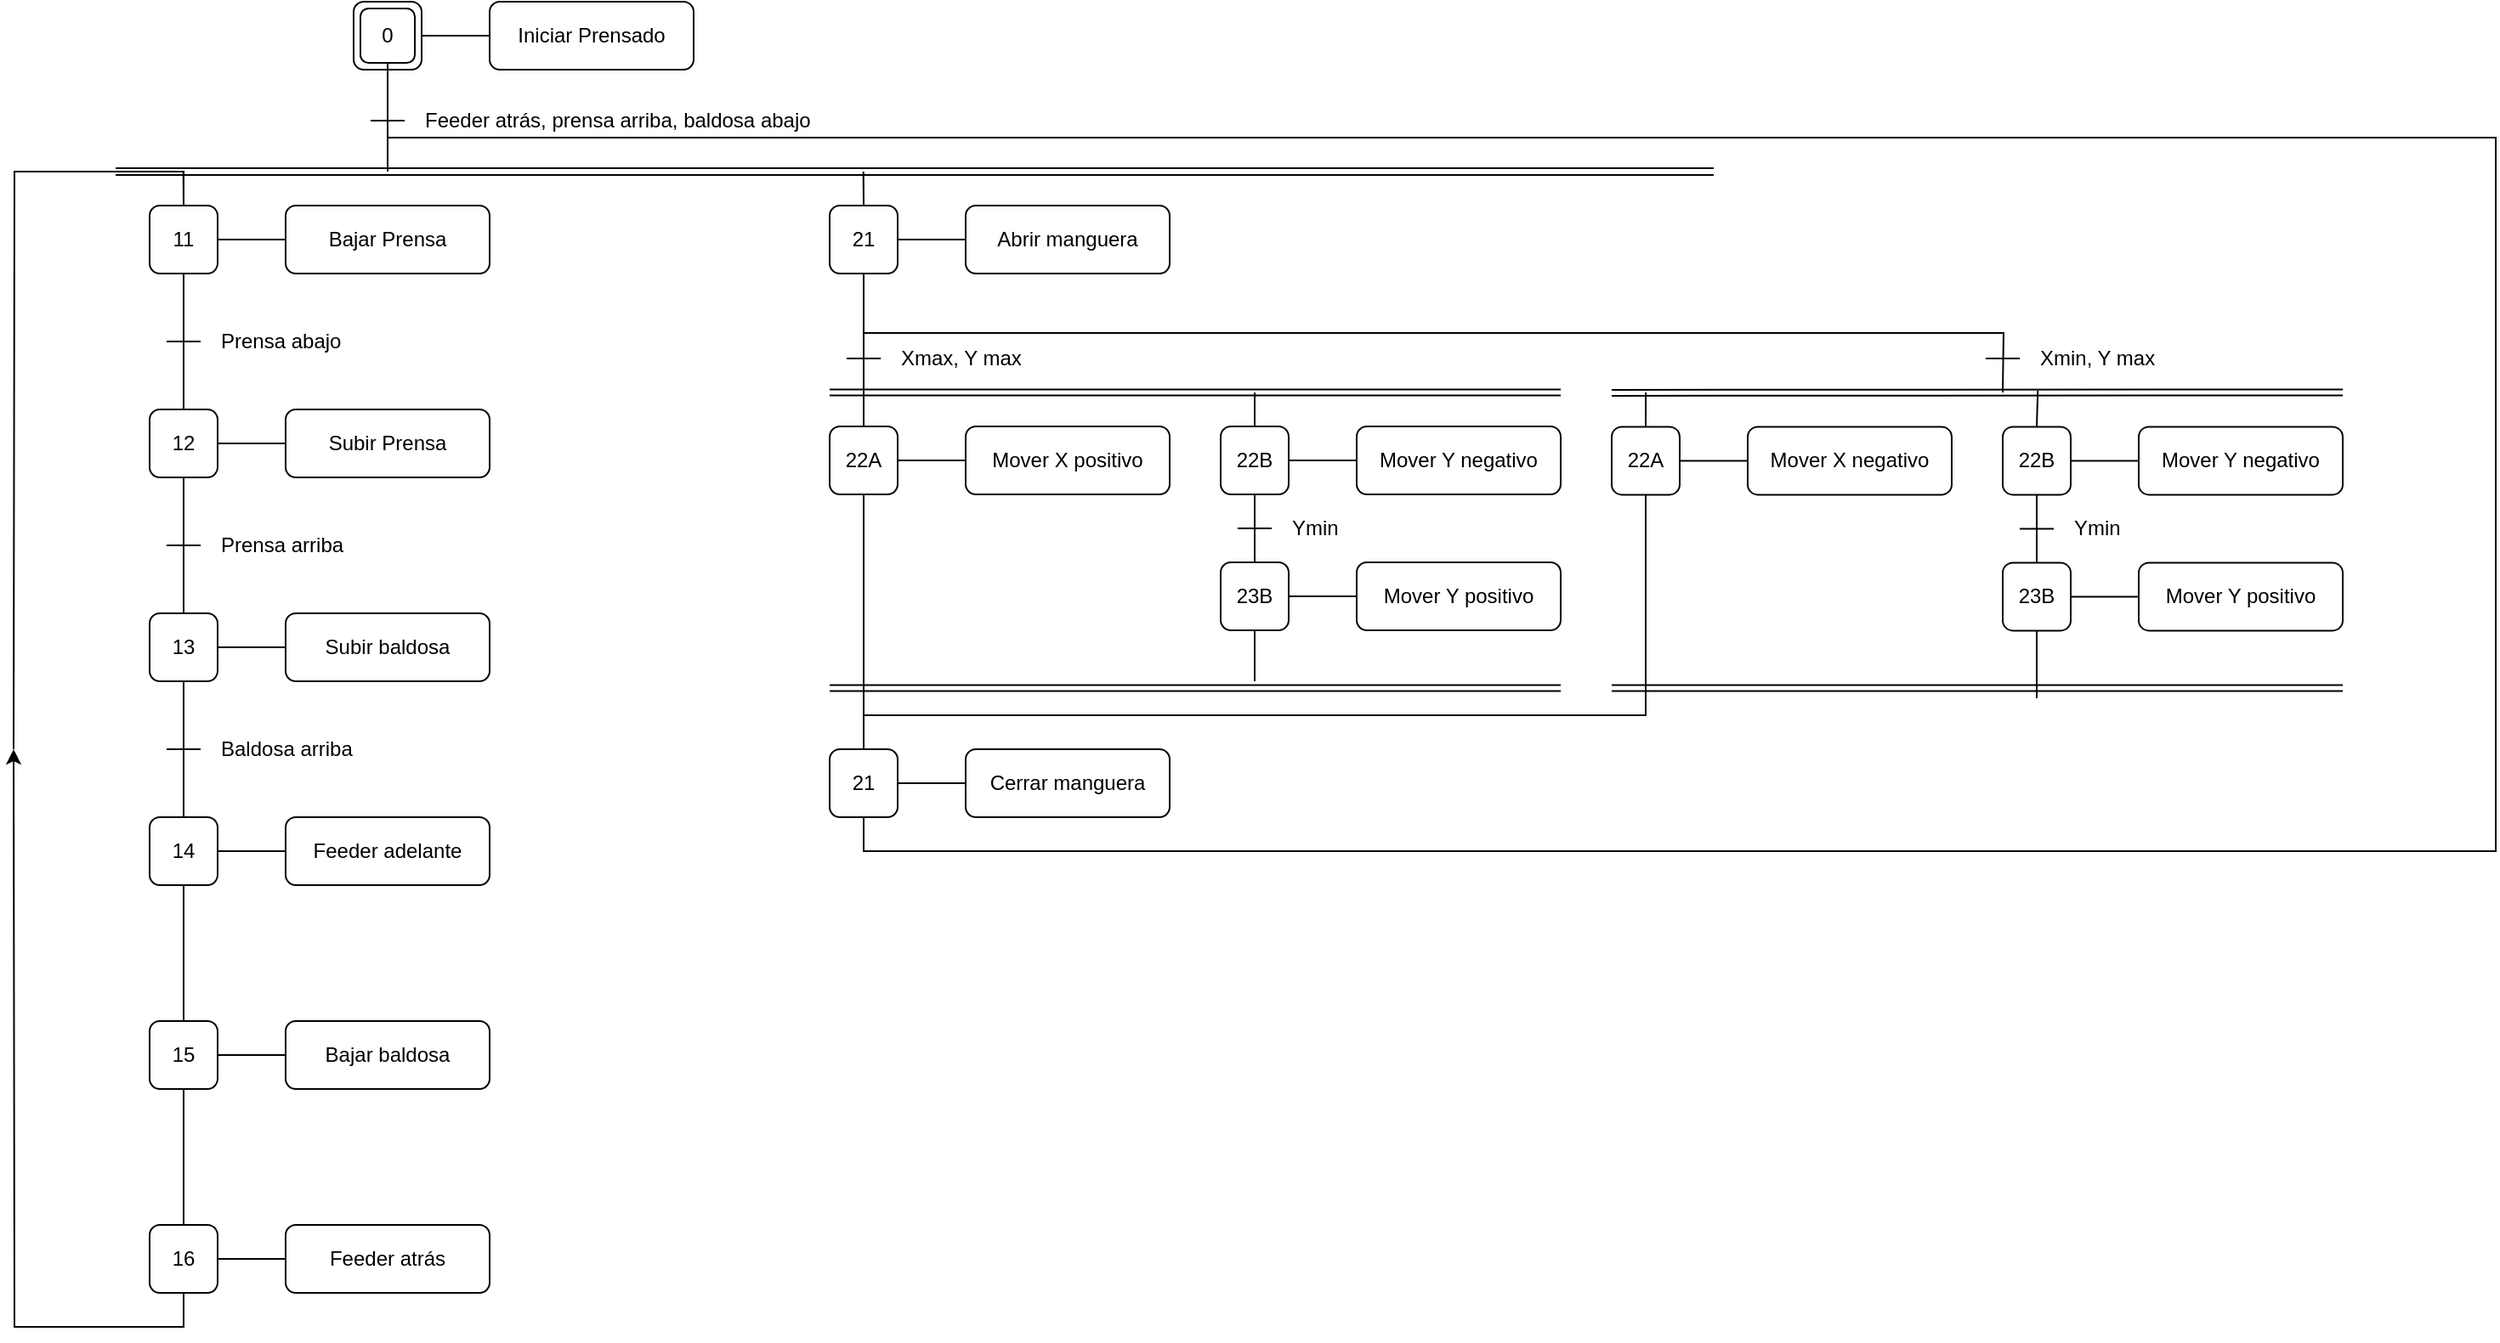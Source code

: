 <mxfile version="24.3.1" type="github">
  <diagram name="Page-1" id="2ZAIfkSiM7R4ecjNsEXI">
    <mxGraphModel dx="2049" dy="1077" grid="1" gridSize="10" guides="1" tooltips="1" connect="1" arrows="1" fold="1" page="1" pageScale="1" pageWidth="1169" pageHeight="827" math="0" shadow="0">
      <root>
        <mxCell id="0" />
        <mxCell id="1" parent="0" />
        <mxCell id="VKcyOnA0jJRQVlt-MGAV-18" value="" style="group" vertex="1" connectable="0" parent="1">
          <mxGeometry x="260" y="10" width="200" height="40" as="geometry" />
        </mxCell>
        <mxCell id="VKcyOnA0jJRQVlt-MGAV-12" value="Iniciar Prensado" style="rounded=1;whiteSpace=wrap;html=1;" vertex="1" parent="VKcyOnA0jJRQVlt-MGAV-18">
          <mxGeometry x="80" width="120" height="40" as="geometry" />
        </mxCell>
        <mxCell id="VKcyOnA0jJRQVlt-MGAV-19" value="" style="group" vertex="1" connectable="0" parent="1">
          <mxGeometry x="140" y="130" width="200" height="40" as="geometry" />
        </mxCell>
        <mxCell id="VKcyOnA0jJRQVlt-MGAV-34" style="edgeStyle=orthogonalEdgeStyle;rounded=0;orthogonalLoop=1;jettySize=auto;html=1;exitX=0.5;exitY=0;exitDx=0;exitDy=0;endArrow=none;endFill=0;" edge="1" parent="VKcyOnA0jJRQVlt-MGAV-19" source="VKcyOnA0jJRQVlt-MGAV-20">
          <mxGeometry relative="1" as="geometry">
            <mxPoint x="19.857" y="-20" as="targetPoint" />
          </mxGeometry>
        </mxCell>
        <mxCell id="VKcyOnA0jJRQVlt-MGAV-77" style="edgeStyle=orthogonalEdgeStyle;rounded=0;orthogonalLoop=1;jettySize=auto;html=1;exitX=0.5;exitY=0;exitDx=0;exitDy=0;strokeColor=default;align=center;verticalAlign=middle;fontFamily=Helvetica;fontSize=11;fontColor=default;labelBackgroundColor=default;endArrow=none;endFill=0;" edge="1" parent="VKcyOnA0jJRQVlt-MGAV-19" source="VKcyOnA0jJRQVlt-MGAV-20">
          <mxGeometry relative="1" as="geometry">
            <mxPoint x="-80" y="320" as="targetPoint" />
          </mxGeometry>
        </mxCell>
        <mxCell id="VKcyOnA0jJRQVlt-MGAV-20" value="11" style="rounded=1;whiteSpace=wrap;html=1;" vertex="1" parent="VKcyOnA0jJRQVlt-MGAV-19">
          <mxGeometry width="40" height="40" as="geometry" />
        </mxCell>
        <mxCell id="VKcyOnA0jJRQVlt-MGAV-21" style="edgeStyle=orthogonalEdgeStyle;rounded=0;orthogonalLoop=1;jettySize=auto;html=1;exitX=0;exitY=0.5;exitDx=0;exitDy=0;entryX=1;entryY=0.5;entryDx=0;entryDy=0;endArrow=none;endFill=0;" edge="1" parent="VKcyOnA0jJRQVlt-MGAV-19" source="VKcyOnA0jJRQVlt-MGAV-22" target="VKcyOnA0jJRQVlt-MGAV-20">
          <mxGeometry relative="1" as="geometry" />
        </mxCell>
        <mxCell id="VKcyOnA0jJRQVlt-MGAV-22" value="Bajar Prensa" style="rounded=1;whiteSpace=wrap;html=1;" vertex="1" parent="VKcyOnA0jJRQVlt-MGAV-19">
          <mxGeometry x="80" width="120" height="40" as="geometry" />
        </mxCell>
        <mxCell id="VKcyOnA0jJRQVlt-MGAV-23" value="" style="group" vertex="1" connectable="0" parent="1">
          <mxGeometry x="540" y="260" width="200" height="40" as="geometry" />
        </mxCell>
        <mxCell id="VKcyOnA0jJRQVlt-MGAV-153" style="edgeStyle=orthogonalEdgeStyle;rounded=0;orthogonalLoop=1;jettySize=auto;html=1;exitX=0.5;exitY=1;exitDx=0;exitDy=0;strokeColor=default;align=center;verticalAlign=middle;fontFamily=Helvetica;fontSize=11;fontColor=default;labelBackgroundColor=default;endArrow=none;endFill=0;" edge="1" parent="VKcyOnA0jJRQVlt-MGAV-23" source="VKcyOnA0jJRQVlt-MGAV-24">
          <mxGeometry relative="1" as="geometry">
            <mxPoint x="20" y="160" as="targetPoint" />
          </mxGeometry>
        </mxCell>
        <mxCell id="VKcyOnA0jJRQVlt-MGAV-24" value="22A" style="rounded=1;whiteSpace=wrap;html=1;" vertex="1" parent="VKcyOnA0jJRQVlt-MGAV-23">
          <mxGeometry width="40" height="40" as="geometry" />
        </mxCell>
        <mxCell id="VKcyOnA0jJRQVlt-MGAV-25" style="edgeStyle=orthogonalEdgeStyle;rounded=0;orthogonalLoop=1;jettySize=auto;html=1;exitX=0;exitY=0.5;exitDx=0;exitDy=0;entryX=1;entryY=0.5;entryDx=0;entryDy=0;endArrow=none;endFill=0;" edge="1" parent="VKcyOnA0jJRQVlt-MGAV-23" source="VKcyOnA0jJRQVlt-MGAV-26" target="VKcyOnA0jJRQVlt-MGAV-24">
          <mxGeometry relative="1" as="geometry" />
        </mxCell>
        <mxCell id="VKcyOnA0jJRQVlt-MGAV-26" value="Mover X positivo" style="rounded=1;whiteSpace=wrap;html=1;" vertex="1" parent="VKcyOnA0jJRQVlt-MGAV-23">
          <mxGeometry x="80" width="120" height="40" as="geometry" />
        </mxCell>
        <mxCell id="VKcyOnA0jJRQVlt-MGAV-30" value="" style="group;rounded=1;" vertex="1" connectable="0" parent="1">
          <mxGeometry x="260" y="10" width="40" height="40" as="geometry" />
        </mxCell>
        <mxCell id="VKcyOnA0jJRQVlt-MGAV-28" value="" style="rounded=1;whiteSpace=wrap;html=1;fillColor=none;" vertex="1" parent="VKcyOnA0jJRQVlt-MGAV-30">
          <mxGeometry width="40" height="40" as="geometry" />
        </mxCell>
        <mxCell id="VKcyOnA0jJRQVlt-MGAV-32" style="edgeStyle=orthogonalEdgeStyle;rounded=0;orthogonalLoop=1;jettySize=auto;html=1;endArrow=none;endFill=0;" edge="1" parent="VKcyOnA0jJRQVlt-MGAV-30" source="VKcyOnA0jJRQVlt-MGAV-29">
          <mxGeometry relative="1" as="geometry">
            <mxPoint x="20" y="100" as="targetPoint" />
          </mxGeometry>
        </mxCell>
        <mxCell id="VKcyOnA0jJRQVlt-MGAV-29" value="0" style="rounded=1;whiteSpace=wrap;html=1;fillColor=none;" vertex="1" parent="VKcyOnA0jJRQVlt-MGAV-30">
          <mxGeometry x="4" y="4" width="32" height="32" as="geometry" />
        </mxCell>
        <mxCell id="VKcyOnA0jJRQVlt-MGAV-17" style="edgeStyle=orthogonalEdgeStyle;rounded=0;orthogonalLoop=1;jettySize=auto;html=1;exitX=0;exitY=0.5;exitDx=0;exitDy=0;entryX=1;entryY=0.5;entryDx=0;entryDy=0;endArrow=none;endFill=0;" edge="1" parent="1" source="VKcyOnA0jJRQVlt-MGAV-12" target="VKcyOnA0jJRQVlt-MGAV-28">
          <mxGeometry relative="1" as="geometry">
            <mxPoint x="300" y="30" as="targetPoint" />
          </mxGeometry>
        </mxCell>
        <mxCell id="VKcyOnA0jJRQVlt-MGAV-33" value="" style="endArrow=none;html=1;rounded=0;shape=link;edgeStyle=elbowEdgeStyle;elbow=vertical;" edge="1" parent="1">
          <mxGeometry width="50" height="50" relative="1" as="geometry">
            <mxPoint x="120" y="110" as="sourcePoint" />
            <mxPoint x="1060" y="110" as="targetPoint" />
          </mxGeometry>
        </mxCell>
        <mxCell id="VKcyOnA0jJRQVlt-MGAV-36" value="" style="group" vertex="1" connectable="0" parent="1">
          <mxGeometry x="140" y="250" width="200" height="40" as="geometry" />
        </mxCell>
        <mxCell id="VKcyOnA0jJRQVlt-MGAV-38" value="12" style="rounded=1;whiteSpace=wrap;html=1;" vertex="1" parent="VKcyOnA0jJRQVlt-MGAV-36">
          <mxGeometry width="40" height="40" as="geometry" />
        </mxCell>
        <mxCell id="VKcyOnA0jJRQVlt-MGAV-39" style="edgeStyle=orthogonalEdgeStyle;rounded=0;orthogonalLoop=1;jettySize=auto;html=1;exitX=0;exitY=0.5;exitDx=0;exitDy=0;entryX=1;entryY=0.5;entryDx=0;entryDy=0;endArrow=none;endFill=0;" edge="1" parent="VKcyOnA0jJRQVlt-MGAV-36" source="VKcyOnA0jJRQVlt-MGAV-40" target="VKcyOnA0jJRQVlt-MGAV-38">
          <mxGeometry relative="1" as="geometry" />
        </mxCell>
        <mxCell id="VKcyOnA0jJRQVlt-MGAV-40" value="Subir Prensa" style="rounded=1;whiteSpace=wrap;html=1;" vertex="1" parent="VKcyOnA0jJRQVlt-MGAV-36">
          <mxGeometry x="80" width="120" height="40" as="geometry" />
        </mxCell>
        <mxCell id="VKcyOnA0jJRQVlt-MGAV-41" style="edgeStyle=orthogonalEdgeStyle;rounded=0;orthogonalLoop=1;jettySize=auto;html=1;exitX=0.5;exitY=1;exitDx=0;exitDy=0;entryX=0.5;entryY=0;entryDx=0;entryDy=0;endArrow=none;endFill=0;" edge="1" parent="1" source="VKcyOnA0jJRQVlt-MGAV-20" target="VKcyOnA0jJRQVlt-MGAV-38">
          <mxGeometry relative="1" as="geometry" />
        </mxCell>
        <mxCell id="VKcyOnA0jJRQVlt-MGAV-45" value="" style="group" vertex="1" connectable="0" parent="1">
          <mxGeometry x="150" y="200" width="110" height="20" as="geometry" />
        </mxCell>
        <mxCell id="VKcyOnA0jJRQVlt-MGAV-42" value="" style="endArrow=none;html=1;rounded=0;" edge="1" parent="VKcyOnA0jJRQVlt-MGAV-45">
          <mxGeometry width="50" height="50" relative="1" as="geometry">
            <mxPoint y="10" as="sourcePoint" />
            <mxPoint x="20" y="10" as="targetPoint" />
          </mxGeometry>
        </mxCell>
        <mxCell id="VKcyOnA0jJRQVlt-MGAV-44" value="Prensa abajo" style="text;html=1;align=left;verticalAlign=middle;whiteSpace=wrap;rounded=0;" vertex="1" parent="VKcyOnA0jJRQVlt-MGAV-45">
          <mxGeometry x="30" width="80" height="20" as="geometry" />
        </mxCell>
        <mxCell id="VKcyOnA0jJRQVlt-MGAV-46" value="" style="group" vertex="1" connectable="0" parent="1">
          <mxGeometry x="140" y="370" width="200" height="40" as="geometry" />
        </mxCell>
        <mxCell id="VKcyOnA0jJRQVlt-MGAV-47" value="13" style="rounded=1;whiteSpace=wrap;html=1;" vertex="1" parent="VKcyOnA0jJRQVlt-MGAV-46">
          <mxGeometry width="40" height="40" as="geometry" />
        </mxCell>
        <mxCell id="VKcyOnA0jJRQVlt-MGAV-48" style="edgeStyle=orthogonalEdgeStyle;rounded=0;orthogonalLoop=1;jettySize=auto;html=1;exitX=0;exitY=0.5;exitDx=0;exitDy=0;entryX=1;entryY=0.5;entryDx=0;entryDy=0;endArrow=none;endFill=0;" edge="1" parent="VKcyOnA0jJRQVlt-MGAV-46" source="VKcyOnA0jJRQVlt-MGAV-49" target="VKcyOnA0jJRQVlt-MGAV-47">
          <mxGeometry relative="1" as="geometry" />
        </mxCell>
        <mxCell id="VKcyOnA0jJRQVlt-MGAV-49" value="Subir baldosa" style="rounded=1;whiteSpace=wrap;html=1;" vertex="1" parent="VKcyOnA0jJRQVlt-MGAV-46">
          <mxGeometry x="80" width="120" height="40" as="geometry" />
        </mxCell>
        <mxCell id="VKcyOnA0jJRQVlt-MGAV-50" value="" style="group" vertex="1" connectable="0" parent="1">
          <mxGeometry x="270" y="70" width="290" height="20" as="geometry" />
        </mxCell>
        <mxCell id="VKcyOnA0jJRQVlt-MGAV-51" value="" style="endArrow=none;html=1;rounded=0;" edge="1" parent="VKcyOnA0jJRQVlt-MGAV-50">
          <mxGeometry width="50" height="50" relative="1" as="geometry">
            <mxPoint y="10" as="sourcePoint" />
            <mxPoint x="20" y="10" as="targetPoint" />
          </mxGeometry>
        </mxCell>
        <mxCell id="VKcyOnA0jJRQVlt-MGAV-52" value="Feeder atrás, prensa arriba, baldosa abajo" style="text;html=1;align=left;verticalAlign=middle;whiteSpace=wrap;rounded=0;" vertex="1" parent="VKcyOnA0jJRQVlt-MGAV-50">
          <mxGeometry x="30" width="260" height="20" as="geometry" />
        </mxCell>
        <mxCell id="VKcyOnA0jJRQVlt-MGAV-53" style="edgeStyle=orthogonalEdgeStyle;rounded=0;orthogonalLoop=1;jettySize=auto;html=1;exitX=0.5;exitY=1;exitDx=0;exitDy=0;endArrow=none;endFill=0;" edge="1" parent="1" source="VKcyOnA0jJRQVlt-MGAV-38" target="VKcyOnA0jJRQVlt-MGAV-47">
          <mxGeometry relative="1" as="geometry" />
        </mxCell>
        <mxCell id="VKcyOnA0jJRQVlt-MGAV-54" value="" style="group" vertex="1" connectable="0" parent="1">
          <mxGeometry x="150" y="320" width="110" height="20" as="geometry" />
        </mxCell>
        <mxCell id="VKcyOnA0jJRQVlt-MGAV-55" value="" style="endArrow=none;html=1;rounded=0;" edge="1" parent="VKcyOnA0jJRQVlt-MGAV-54">
          <mxGeometry width="50" height="50" relative="1" as="geometry">
            <mxPoint y="10" as="sourcePoint" />
            <mxPoint x="20" y="10" as="targetPoint" />
          </mxGeometry>
        </mxCell>
        <mxCell id="VKcyOnA0jJRQVlt-MGAV-56" value="Prensa arriba" style="text;html=1;align=left;verticalAlign=middle;whiteSpace=wrap;rounded=0;" vertex="1" parent="VKcyOnA0jJRQVlt-MGAV-54">
          <mxGeometry x="30" width="80" height="20" as="geometry" />
        </mxCell>
        <mxCell id="VKcyOnA0jJRQVlt-MGAV-57" value="" style="group" vertex="1" connectable="0" parent="1">
          <mxGeometry x="140" y="490" width="200" height="40" as="geometry" />
        </mxCell>
        <mxCell id="VKcyOnA0jJRQVlt-MGAV-58" value="14" style="rounded=1;whiteSpace=wrap;html=1;" vertex="1" parent="VKcyOnA0jJRQVlt-MGAV-57">
          <mxGeometry width="40" height="40" as="geometry" />
        </mxCell>
        <mxCell id="VKcyOnA0jJRQVlt-MGAV-59" style="edgeStyle=orthogonalEdgeStyle;rounded=0;orthogonalLoop=1;jettySize=auto;html=1;exitX=0;exitY=0.5;exitDx=0;exitDy=0;entryX=1;entryY=0.5;entryDx=0;entryDy=0;endArrow=none;endFill=0;" edge="1" parent="VKcyOnA0jJRQVlt-MGAV-57" source="VKcyOnA0jJRQVlt-MGAV-60" target="VKcyOnA0jJRQVlt-MGAV-58">
          <mxGeometry relative="1" as="geometry" />
        </mxCell>
        <mxCell id="VKcyOnA0jJRQVlt-MGAV-60" value="Feeder adelante" style="rounded=1;whiteSpace=wrap;html=1;" vertex="1" parent="VKcyOnA0jJRQVlt-MGAV-57">
          <mxGeometry x="80" width="120" height="40" as="geometry" />
        </mxCell>
        <mxCell id="VKcyOnA0jJRQVlt-MGAV-61" style="edgeStyle=orthogonalEdgeStyle;rounded=0;orthogonalLoop=1;jettySize=auto;html=1;exitX=0.5;exitY=1;exitDx=0;exitDy=0;entryX=0.5;entryY=0;entryDx=0;entryDy=0;endArrow=none;endFill=0;" edge="1" parent="1" source="VKcyOnA0jJRQVlt-MGAV-47" target="VKcyOnA0jJRQVlt-MGAV-58">
          <mxGeometry relative="1" as="geometry" />
        </mxCell>
        <mxCell id="VKcyOnA0jJRQVlt-MGAV-62" value="" style="group" vertex="1" connectable="0" parent="1">
          <mxGeometry x="150" y="440" width="130" height="20" as="geometry" />
        </mxCell>
        <mxCell id="VKcyOnA0jJRQVlt-MGAV-63" value="" style="endArrow=none;html=1;rounded=0;" edge="1" parent="VKcyOnA0jJRQVlt-MGAV-62">
          <mxGeometry width="50" height="50" relative="1" as="geometry">
            <mxPoint y="10" as="sourcePoint" />
            <mxPoint x="20" y="10" as="targetPoint" />
          </mxGeometry>
        </mxCell>
        <mxCell id="VKcyOnA0jJRQVlt-MGAV-64" value="Baldosa arriba" style="text;html=1;align=left;verticalAlign=middle;whiteSpace=wrap;rounded=0;" vertex="1" parent="VKcyOnA0jJRQVlt-MGAV-62">
          <mxGeometry x="30" width="100" height="20" as="geometry" />
        </mxCell>
        <mxCell id="VKcyOnA0jJRQVlt-MGAV-65" value="" style="group" vertex="1" connectable="0" parent="1">
          <mxGeometry x="140" y="610" width="200" height="40" as="geometry" />
        </mxCell>
        <mxCell id="VKcyOnA0jJRQVlt-MGAV-66" value="15" style="rounded=1;whiteSpace=wrap;html=1;" vertex="1" parent="VKcyOnA0jJRQVlt-MGAV-65">
          <mxGeometry width="40" height="40" as="geometry" />
        </mxCell>
        <mxCell id="VKcyOnA0jJRQVlt-MGAV-67" style="edgeStyle=orthogonalEdgeStyle;rounded=0;orthogonalLoop=1;jettySize=auto;html=1;exitX=0;exitY=0.5;exitDx=0;exitDy=0;entryX=1;entryY=0.5;entryDx=0;entryDy=0;endArrow=none;endFill=0;" edge="1" parent="VKcyOnA0jJRQVlt-MGAV-65" source="VKcyOnA0jJRQVlt-MGAV-68" target="VKcyOnA0jJRQVlt-MGAV-66">
          <mxGeometry relative="1" as="geometry" />
        </mxCell>
        <mxCell id="VKcyOnA0jJRQVlt-MGAV-68" value="Bajar baldosa" style="rounded=1;whiteSpace=wrap;html=1;" vertex="1" parent="VKcyOnA0jJRQVlt-MGAV-65">
          <mxGeometry x="80" width="120" height="40" as="geometry" />
        </mxCell>
        <mxCell id="VKcyOnA0jJRQVlt-MGAV-69" value="" style="group" vertex="1" connectable="0" parent="1">
          <mxGeometry x="140" y="730" width="200" height="40" as="geometry" />
        </mxCell>
        <mxCell id="VKcyOnA0jJRQVlt-MGAV-76" style="edgeStyle=orthogonalEdgeStyle;rounded=0;orthogonalLoop=1;jettySize=auto;html=1;exitX=0.5;exitY=1;exitDx=0;exitDy=0;strokeColor=default;align=center;verticalAlign=middle;fontFamily=Helvetica;fontSize=11;fontColor=default;labelBackgroundColor=default;endArrow=classic;endFill=1;" edge="1" parent="VKcyOnA0jJRQVlt-MGAV-69" source="VKcyOnA0jJRQVlt-MGAV-70">
          <mxGeometry relative="1" as="geometry">
            <mxPoint x="-80" y="-280" as="targetPoint" />
          </mxGeometry>
        </mxCell>
        <mxCell id="VKcyOnA0jJRQVlt-MGAV-70" value="16" style="rounded=1;whiteSpace=wrap;html=1;" vertex="1" parent="VKcyOnA0jJRQVlt-MGAV-69">
          <mxGeometry width="40" height="40" as="geometry" />
        </mxCell>
        <mxCell id="VKcyOnA0jJRQVlt-MGAV-71" style="edgeStyle=orthogonalEdgeStyle;rounded=0;orthogonalLoop=1;jettySize=auto;html=1;exitX=0;exitY=0.5;exitDx=0;exitDy=0;entryX=1;entryY=0.5;entryDx=0;entryDy=0;endArrow=none;endFill=0;" edge="1" parent="VKcyOnA0jJRQVlt-MGAV-69" source="VKcyOnA0jJRQVlt-MGAV-72" target="VKcyOnA0jJRQVlt-MGAV-70">
          <mxGeometry relative="1" as="geometry" />
        </mxCell>
        <mxCell id="VKcyOnA0jJRQVlt-MGAV-72" value="Feeder atrás" style="rounded=1;whiteSpace=wrap;html=1;" vertex="1" parent="VKcyOnA0jJRQVlt-MGAV-69">
          <mxGeometry x="80" width="120" height="40" as="geometry" />
        </mxCell>
        <mxCell id="VKcyOnA0jJRQVlt-MGAV-73" style="edgeStyle=orthogonalEdgeStyle;rounded=0;orthogonalLoop=1;jettySize=auto;html=1;exitX=0.5;exitY=1;exitDx=0;exitDy=0;entryX=0.5;entryY=0;entryDx=0;entryDy=0;endArrow=none;endFill=0;" edge="1" parent="1" source="VKcyOnA0jJRQVlt-MGAV-58" target="VKcyOnA0jJRQVlt-MGAV-66">
          <mxGeometry relative="1" as="geometry" />
        </mxCell>
        <mxCell id="VKcyOnA0jJRQVlt-MGAV-74" style="edgeStyle=orthogonalEdgeStyle;rounded=0;orthogonalLoop=1;jettySize=auto;html=1;exitX=0.5;exitY=1;exitDx=0;exitDy=0;entryX=0.5;entryY=0;entryDx=0;entryDy=0;endArrow=none;endFill=0;" edge="1" parent="1" source="VKcyOnA0jJRQVlt-MGAV-66" target="VKcyOnA0jJRQVlt-MGAV-70">
          <mxGeometry relative="1" as="geometry" />
        </mxCell>
        <mxCell id="VKcyOnA0jJRQVlt-MGAV-82" value="" style="group" vertex="1" connectable="0" parent="1">
          <mxGeometry x="540" y="130" width="200" height="40" as="geometry" />
        </mxCell>
        <mxCell id="VKcyOnA0jJRQVlt-MGAV-83" style="edgeStyle=orthogonalEdgeStyle;rounded=0;orthogonalLoop=1;jettySize=auto;html=1;exitX=0.5;exitY=0;exitDx=0;exitDy=0;endArrow=none;endFill=0;" edge="1" parent="VKcyOnA0jJRQVlt-MGAV-82" source="VKcyOnA0jJRQVlt-MGAV-84">
          <mxGeometry relative="1" as="geometry">
            <mxPoint x="19.857" y="-20" as="targetPoint" />
          </mxGeometry>
        </mxCell>
        <mxCell id="VKcyOnA0jJRQVlt-MGAV-135" style="edgeStyle=orthogonalEdgeStyle;rounded=0;orthogonalLoop=1;jettySize=auto;html=1;exitX=0.5;exitY=1;exitDx=0;exitDy=0;strokeColor=default;align=center;verticalAlign=middle;fontFamily=Helvetica;fontSize=11;fontColor=default;labelBackgroundColor=default;endArrow=none;endFill=0;" edge="1" parent="VKcyOnA0jJRQVlt-MGAV-82" source="VKcyOnA0jJRQVlt-MGAV-84">
          <mxGeometry relative="1" as="geometry">
            <mxPoint x="690" y="110" as="targetPoint" />
          </mxGeometry>
        </mxCell>
        <mxCell id="VKcyOnA0jJRQVlt-MGAV-84" value="21" style="rounded=1;whiteSpace=wrap;html=1;" vertex="1" parent="VKcyOnA0jJRQVlt-MGAV-82">
          <mxGeometry width="40" height="40" as="geometry" />
        </mxCell>
        <mxCell id="VKcyOnA0jJRQVlt-MGAV-85" style="edgeStyle=orthogonalEdgeStyle;rounded=0;orthogonalLoop=1;jettySize=auto;html=1;exitX=0;exitY=0.5;exitDx=0;exitDy=0;entryX=1;entryY=0.5;entryDx=0;entryDy=0;endArrow=none;endFill=0;" edge="1" parent="VKcyOnA0jJRQVlt-MGAV-82" source="VKcyOnA0jJRQVlt-MGAV-86" target="VKcyOnA0jJRQVlt-MGAV-84">
          <mxGeometry relative="1" as="geometry" />
        </mxCell>
        <mxCell id="VKcyOnA0jJRQVlt-MGAV-86" value="Abrir manguera" style="rounded=1;whiteSpace=wrap;html=1;" vertex="1" parent="VKcyOnA0jJRQVlt-MGAV-82">
          <mxGeometry x="80" width="120" height="40" as="geometry" />
        </mxCell>
        <mxCell id="VKcyOnA0jJRQVlt-MGAV-92" style="edgeStyle=orthogonalEdgeStyle;rounded=0;orthogonalLoop=1;jettySize=auto;html=1;exitX=0.5;exitY=1;exitDx=0;exitDy=0;entryX=0.5;entryY=0;entryDx=0;entryDy=0;strokeColor=default;align=center;verticalAlign=middle;fontFamily=Helvetica;fontSize=11;fontColor=default;labelBackgroundColor=default;endArrow=none;endFill=0;" edge="1" parent="1" source="VKcyOnA0jJRQVlt-MGAV-84" target="VKcyOnA0jJRQVlt-MGAV-24">
          <mxGeometry relative="1" as="geometry" />
        </mxCell>
        <mxCell id="VKcyOnA0jJRQVlt-MGAV-94" value="" style="group" vertex="1" connectable="0" parent="1">
          <mxGeometry x="550" y="210" width="110" height="20" as="geometry" />
        </mxCell>
        <mxCell id="VKcyOnA0jJRQVlt-MGAV-95" value="" style="endArrow=none;html=1;rounded=0;" edge="1" parent="VKcyOnA0jJRQVlt-MGAV-94">
          <mxGeometry width="50" height="50" relative="1" as="geometry">
            <mxPoint y="10" as="sourcePoint" />
            <mxPoint x="20" y="10" as="targetPoint" />
          </mxGeometry>
        </mxCell>
        <mxCell id="VKcyOnA0jJRQVlt-MGAV-96" value="Xmax, Y max" style="text;html=1;align=left;verticalAlign=middle;whiteSpace=wrap;rounded=0;" vertex="1" parent="VKcyOnA0jJRQVlt-MGAV-94">
          <mxGeometry x="30" width="80" height="20" as="geometry" />
        </mxCell>
        <mxCell id="VKcyOnA0jJRQVlt-MGAV-104" value="" style="endArrow=none;html=1;rounded=0;strokeColor=default;align=center;verticalAlign=middle;fontFamily=Helvetica;fontSize=11;fontColor=default;labelBackgroundColor=default;edgeStyle=elbowEdgeStyle;elbow=vertical;shape=link;width=3.488;" edge="1" parent="1">
          <mxGeometry width="50" height="50" relative="1" as="geometry">
            <mxPoint x="540" y="240" as="sourcePoint" />
            <mxPoint x="970" y="240" as="targetPoint" />
          </mxGeometry>
        </mxCell>
        <mxCell id="VKcyOnA0jJRQVlt-MGAV-105" value="" style="group" vertex="1" connectable="0" parent="1">
          <mxGeometry x="770" y="340" width="200" height="40" as="geometry" />
        </mxCell>
        <mxCell id="VKcyOnA0jJRQVlt-MGAV-152" style="edgeStyle=orthogonalEdgeStyle;rounded=0;orthogonalLoop=1;jettySize=auto;html=1;exitX=0.5;exitY=1;exitDx=0;exitDy=0;strokeColor=default;align=center;verticalAlign=middle;fontFamily=Helvetica;fontSize=11;fontColor=default;labelBackgroundColor=default;endArrow=none;endFill=0;" edge="1" parent="VKcyOnA0jJRQVlt-MGAV-105" source="VKcyOnA0jJRQVlt-MGAV-106">
          <mxGeometry relative="1" as="geometry">
            <mxPoint x="20" y="70" as="targetPoint" />
          </mxGeometry>
        </mxCell>
        <mxCell id="VKcyOnA0jJRQVlt-MGAV-106" value="23B" style="rounded=1;whiteSpace=wrap;html=1;" vertex="1" parent="VKcyOnA0jJRQVlt-MGAV-105">
          <mxGeometry width="40" height="40" as="geometry" />
        </mxCell>
        <mxCell id="VKcyOnA0jJRQVlt-MGAV-107" style="edgeStyle=orthogonalEdgeStyle;rounded=0;orthogonalLoop=1;jettySize=auto;html=1;exitX=0;exitY=0.5;exitDx=0;exitDy=0;entryX=1;entryY=0.5;entryDx=0;entryDy=0;endArrow=none;endFill=0;" edge="1" parent="VKcyOnA0jJRQVlt-MGAV-105" source="VKcyOnA0jJRQVlt-MGAV-108" target="VKcyOnA0jJRQVlt-MGAV-106">
          <mxGeometry relative="1" as="geometry" />
        </mxCell>
        <mxCell id="VKcyOnA0jJRQVlt-MGAV-108" value="Mover Y positivo" style="rounded=1;whiteSpace=wrap;html=1;" vertex="1" parent="VKcyOnA0jJRQVlt-MGAV-105">
          <mxGeometry x="80" width="120" height="40" as="geometry" />
        </mxCell>
        <mxCell id="VKcyOnA0jJRQVlt-MGAV-109" value="" style="group" vertex="1" connectable="0" parent="1">
          <mxGeometry x="770" y="260" width="200" height="40" as="geometry" />
        </mxCell>
        <mxCell id="VKcyOnA0jJRQVlt-MGAV-141" style="edgeStyle=orthogonalEdgeStyle;rounded=0;orthogonalLoop=1;jettySize=auto;html=1;exitX=0.5;exitY=0;exitDx=0;exitDy=0;strokeColor=default;align=center;verticalAlign=middle;fontFamily=Helvetica;fontSize=11;fontColor=default;labelBackgroundColor=default;endArrow=none;endFill=0;" edge="1" parent="VKcyOnA0jJRQVlt-MGAV-109" source="VKcyOnA0jJRQVlt-MGAV-110">
          <mxGeometry relative="1" as="geometry">
            <mxPoint x="20" y="-20" as="targetPoint" />
          </mxGeometry>
        </mxCell>
        <mxCell id="VKcyOnA0jJRQVlt-MGAV-110" value="22B" style="rounded=1;whiteSpace=wrap;html=1;" vertex="1" parent="VKcyOnA0jJRQVlt-MGAV-109">
          <mxGeometry width="40" height="40" as="geometry" />
        </mxCell>
        <mxCell id="VKcyOnA0jJRQVlt-MGAV-111" style="edgeStyle=orthogonalEdgeStyle;rounded=0;orthogonalLoop=1;jettySize=auto;html=1;exitX=0;exitY=0.5;exitDx=0;exitDy=0;entryX=1;entryY=0.5;entryDx=0;entryDy=0;endArrow=none;endFill=0;" edge="1" parent="VKcyOnA0jJRQVlt-MGAV-109" source="VKcyOnA0jJRQVlt-MGAV-112" target="VKcyOnA0jJRQVlt-MGAV-110">
          <mxGeometry relative="1" as="geometry" />
        </mxCell>
        <mxCell id="VKcyOnA0jJRQVlt-MGAV-112" value="Mover Y negativo" style="rounded=1;whiteSpace=wrap;html=1;" vertex="1" parent="VKcyOnA0jJRQVlt-MGAV-109">
          <mxGeometry x="80" width="120" height="40" as="geometry" />
        </mxCell>
        <mxCell id="VKcyOnA0jJRQVlt-MGAV-114" style="edgeStyle=orthogonalEdgeStyle;rounded=0;orthogonalLoop=1;jettySize=auto;html=1;exitX=0.5;exitY=1;exitDx=0;exitDy=0;entryX=0.5;entryY=0;entryDx=0;entryDy=0;strokeColor=default;align=center;verticalAlign=middle;fontFamily=Helvetica;fontSize=11;fontColor=default;labelBackgroundColor=default;endArrow=none;endFill=0;" edge="1" parent="1" source="VKcyOnA0jJRQVlt-MGAV-110" target="VKcyOnA0jJRQVlt-MGAV-106">
          <mxGeometry relative="1" as="geometry" />
        </mxCell>
        <mxCell id="VKcyOnA0jJRQVlt-MGAV-115" value="" style="group" vertex="1" connectable="0" parent="1">
          <mxGeometry x="780" y="310" width="110" height="20" as="geometry" />
        </mxCell>
        <mxCell id="VKcyOnA0jJRQVlt-MGAV-116" value="" style="endArrow=none;html=1;rounded=0;" edge="1" parent="VKcyOnA0jJRQVlt-MGAV-115">
          <mxGeometry width="50" height="50" relative="1" as="geometry">
            <mxPoint y="10" as="sourcePoint" />
            <mxPoint x="20" y="10" as="targetPoint" />
          </mxGeometry>
        </mxCell>
        <mxCell id="VKcyOnA0jJRQVlt-MGAV-117" value="Ymin" style="text;html=1;align=left;verticalAlign=middle;whiteSpace=wrap;rounded=0;" vertex="1" parent="VKcyOnA0jJRQVlt-MGAV-115">
          <mxGeometry x="30" width="80" height="20" as="geometry" />
        </mxCell>
        <mxCell id="VKcyOnA0jJRQVlt-MGAV-118" value="" style="group" vertex="1" connectable="0" parent="1">
          <mxGeometry x="1000" y="260.2" width="200" height="40" as="geometry" />
        </mxCell>
        <mxCell id="VKcyOnA0jJRQVlt-MGAV-139" style="edgeStyle=orthogonalEdgeStyle;rounded=0;orthogonalLoop=1;jettySize=auto;html=1;exitX=0.5;exitY=0;exitDx=0;exitDy=0;strokeColor=default;align=center;verticalAlign=middle;fontFamily=Helvetica;fontSize=11;fontColor=default;labelBackgroundColor=default;endArrow=none;endFill=0;" edge="1" parent="VKcyOnA0jJRQVlt-MGAV-118" source="VKcyOnA0jJRQVlt-MGAV-119">
          <mxGeometry relative="1" as="geometry">
            <mxPoint x="20.059" y="-20.2" as="targetPoint" />
          </mxGeometry>
        </mxCell>
        <mxCell id="VKcyOnA0jJRQVlt-MGAV-119" value="22A" style="rounded=1;whiteSpace=wrap;html=1;" vertex="1" parent="VKcyOnA0jJRQVlt-MGAV-118">
          <mxGeometry width="40" height="40" as="geometry" />
        </mxCell>
        <mxCell id="VKcyOnA0jJRQVlt-MGAV-120" style="edgeStyle=orthogonalEdgeStyle;rounded=0;orthogonalLoop=1;jettySize=auto;html=1;exitX=0;exitY=0.5;exitDx=0;exitDy=0;entryX=1;entryY=0.5;entryDx=0;entryDy=0;endArrow=none;endFill=0;" edge="1" parent="VKcyOnA0jJRQVlt-MGAV-118" source="VKcyOnA0jJRQVlt-MGAV-121" target="VKcyOnA0jJRQVlt-MGAV-119">
          <mxGeometry relative="1" as="geometry" />
        </mxCell>
        <mxCell id="VKcyOnA0jJRQVlt-MGAV-121" value="Mover X negativo" style="rounded=1;whiteSpace=wrap;html=1;" vertex="1" parent="VKcyOnA0jJRQVlt-MGAV-118">
          <mxGeometry x="80" width="120" height="40" as="geometry" />
        </mxCell>
        <mxCell id="VKcyOnA0jJRQVlt-MGAV-122" value="" style="endArrow=none;html=1;rounded=0;strokeColor=default;align=center;verticalAlign=middle;fontFamily=Helvetica;fontSize=11;fontColor=default;labelBackgroundColor=default;edgeStyle=elbowEdgeStyle;elbow=vertical;shape=link;width=3.488;" edge="1" parent="1">
          <mxGeometry width="50" height="50" relative="1" as="geometry">
            <mxPoint x="1000" y="240.2" as="sourcePoint" />
            <mxPoint x="1430" y="240.2" as="targetPoint" />
          </mxGeometry>
        </mxCell>
        <mxCell id="VKcyOnA0jJRQVlt-MGAV-123" value="" style="group" vertex="1" connectable="0" parent="1">
          <mxGeometry x="1230" y="340.2" width="200" height="40" as="geometry" />
        </mxCell>
        <mxCell id="VKcyOnA0jJRQVlt-MGAV-156" style="edgeStyle=orthogonalEdgeStyle;rounded=0;orthogonalLoop=1;jettySize=auto;html=1;exitX=0.5;exitY=1;exitDx=0;exitDy=0;strokeColor=default;align=center;verticalAlign=middle;fontFamily=Helvetica;fontSize=11;fontColor=default;labelBackgroundColor=default;endArrow=none;endFill=0;" edge="1" parent="VKcyOnA0jJRQVlt-MGAV-123" source="VKcyOnA0jJRQVlt-MGAV-124">
          <mxGeometry relative="1" as="geometry">
            <mxPoint x="20" y="79.8" as="targetPoint" />
          </mxGeometry>
        </mxCell>
        <mxCell id="VKcyOnA0jJRQVlt-MGAV-124" value="23B" style="rounded=1;whiteSpace=wrap;html=1;" vertex="1" parent="VKcyOnA0jJRQVlt-MGAV-123">
          <mxGeometry width="40" height="40" as="geometry" />
        </mxCell>
        <mxCell id="VKcyOnA0jJRQVlt-MGAV-125" style="edgeStyle=orthogonalEdgeStyle;rounded=0;orthogonalLoop=1;jettySize=auto;html=1;exitX=0;exitY=0.5;exitDx=0;exitDy=0;entryX=1;entryY=0.5;entryDx=0;entryDy=0;endArrow=none;endFill=0;" edge="1" parent="VKcyOnA0jJRQVlt-MGAV-123" source="VKcyOnA0jJRQVlt-MGAV-126" target="VKcyOnA0jJRQVlt-MGAV-124">
          <mxGeometry relative="1" as="geometry" />
        </mxCell>
        <mxCell id="VKcyOnA0jJRQVlt-MGAV-126" value="Mover Y positivo" style="rounded=1;whiteSpace=wrap;html=1;" vertex="1" parent="VKcyOnA0jJRQVlt-MGAV-123">
          <mxGeometry x="80" width="120" height="40" as="geometry" />
        </mxCell>
        <mxCell id="VKcyOnA0jJRQVlt-MGAV-127" value="" style="group" vertex="1" connectable="0" parent="1">
          <mxGeometry x="1230" y="260.2" width="200" height="40" as="geometry" />
        </mxCell>
        <mxCell id="VKcyOnA0jJRQVlt-MGAV-128" value="22B" style="rounded=1;whiteSpace=wrap;html=1;" vertex="1" parent="VKcyOnA0jJRQVlt-MGAV-127">
          <mxGeometry width="40" height="40" as="geometry" />
        </mxCell>
        <mxCell id="VKcyOnA0jJRQVlt-MGAV-129" style="edgeStyle=orthogonalEdgeStyle;rounded=0;orthogonalLoop=1;jettySize=auto;html=1;exitX=0;exitY=0.5;exitDx=0;exitDy=0;entryX=1;entryY=0.5;entryDx=0;entryDy=0;endArrow=none;endFill=0;" edge="1" parent="VKcyOnA0jJRQVlt-MGAV-127" source="VKcyOnA0jJRQVlt-MGAV-130" target="VKcyOnA0jJRQVlt-MGAV-128">
          <mxGeometry relative="1" as="geometry" />
        </mxCell>
        <mxCell id="VKcyOnA0jJRQVlt-MGAV-130" value="Mover Y negativo" style="rounded=1;whiteSpace=wrap;html=1;" vertex="1" parent="VKcyOnA0jJRQVlt-MGAV-127">
          <mxGeometry x="80" width="120" height="40" as="geometry" />
        </mxCell>
        <mxCell id="VKcyOnA0jJRQVlt-MGAV-131" style="edgeStyle=orthogonalEdgeStyle;rounded=0;orthogonalLoop=1;jettySize=auto;html=1;exitX=0.5;exitY=1;exitDx=0;exitDy=0;entryX=0.5;entryY=0;entryDx=0;entryDy=0;strokeColor=default;align=center;verticalAlign=middle;fontFamily=Helvetica;fontSize=11;fontColor=default;labelBackgroundColor=default;endArrow=none;endFill=0;" edge="1" parent="1" source="VKcyOnA0jJRQVlt-MGAV-128" target="VKcyOnA0jJRQVlt-MGAV-124">
          <mxGeometry relative="1" as="geometry" />
        </mxCell>
        <mxCell id="VKcyOnA0jJRQVlt-MGAV-132" value="" style="group" vertex="1" connectable="0" parent="1">
          <mxGeometry x="1240" y="310.2" width="110" height="20" as="geometry" />
        </mxCell>
        <mxCell id="VKcyOnA0jJRQVlt-MGAV-133" value="" style="endArrow=none;html=1;rounded=0;" edge="1" parent="VKcyOnA0jJRQVlt-MGAV-132">
          <mxGeometry width="50" height="50" relative="1" as="geometry">
            <mxPoint y="10" as="sourcePoint" />
            <mxPoint x="20" y="10" as="targetPoint" />
          </mxGeometry>
        </mxCell>
        <mxCell id="VKcyOnA0jJRQVlt-MGAV-134" value="Ymin" style="text;html=1;align=left;verticalAlign=middle;whiteSpace=wrap;rounded=0;" vertex="1" parent="VKcyOnA0jJRQVlt-MGAV-132">
          <mxGeometry x="30" width="80" height="20" as="geometry" />
        </mxCell>
        <mxCell id="VKcyOnA0jJRQVlt-MGAV-136" value="" style="group" vertex="1" connectable="0" parent="1">
          <mxGeometry x="1220" y="210" width="110" height="20" as="geometry" />
        </mxCell>
        <mxCell id="VKcyOnA0jJRQVlt-MGAV-137" value="" style="endArrow=none;html=1;rounded=0;" edge="1" parent="VKcyOnA0jJRQVlt-MGAV-136">
          <mxGeometry width="50" height="50" relative="1" as="geometry">
            <mxPoint y="10" as="sourcePoint" />
            <mxPoint x="20" y="10" as="targetPoint" />
          </mxGeometry>
        </mxCell>
        <mxCell id="VKcyOnA0jJRQVlt-MGAV-138" value="Xmin, Y max" style="text;html=1;align=left;verticalAlign=middle;whiteSpace=wrap;rounded=0;" vertex="1" parent="VKcyOnA0jJRQVlt-MGAV-136">
          <mxGeometry x="30" width="80" height="20" as="geometry" />
        </mxCell>
        <mxCell id="VKcyOnA0jJRQVlt-MGAV-140" style="edgeStyle=orthogonalEdgeStyle;rounded=0;orthogonalLoop=1;jettySize=auto;html=1;exitX=0.5;exitY=0;exitDx=0;exitDy=0;entryX=0.008;entryY=1.444;entryDx=0;entryDy=0;entryPerimeter=0;strokeColor=default;align=center;verticalAlign=middle;fontFamily=Helvetica;fontSize=11;fontColor=default;labelBackgroundColor=default;endArrow=none;endFill=0;" edge="1" parent="1" source="VKcyOnA0jJRQVlt-MGAV-128" target="VKcyOnA0jJRQVlt-MGAV-138">
          <mxGeometry relative="1" as="geometry" />
        </mxCell>
        <mxCell id="VKcyOnA0jJRQVlt-MGAV-142" value="" style="group" vertex="1" connectable="0" parent="1">
          <mxGeometry x="540" y="450" width="200" height="40" as="geometry" />
        </mxCell>
        <mxCell id="VKcyOnA0jJRQVlt-MGAV-154" style="edgeStyle=orthogonalEdgeStyle;rounded=0;orthogonalLoop=1;jettySize=auto;html=1;exitX=0.5;exitY=0;exitDx=0;exitDy=0;strokeColor=default;align=center;verticalAlign=middle;fontFamily=Helvetica;fontSize=11;fontColor=default;labelBackgroundColor=default;endArrow=none;endFill=0;" edge="1" parent="VKcyOnA0jJRQVlt-MGAV-142" source="VKcyOnA0jJRQVlt-MGAV-145">
          <mxGeometry relative="1" as="geometry">
            <mxPoint x="20" y="-30" as="targetPoint" />
          </mxGeometry>
        </mxCell>
        <mxCell id="VKcyOnA0jJRQVlt-MGAV-157" style="edgeStyle=orthogonalEdgeStyle;rounded=0;orthogonalLoop=1;jettySize=auto;html=1;exitX=0.5;exitY=1;exitDx=0;exitDy=0;strokeColor=default;align=center;verticalAlign=middle;fontFamily=Helvetica;fontSize=11;fontColor=default;labelBackgroundColor=default;endArrow=none;endFill=0;" edge="1" parent="VKcyOnA0jJRQVlt-MGAV-142" source="VKcyOnA0jJRQVlt-MGAV-145">
          <mxGeometry relative="1" as="geometry">
            <mxPoint x="-260" y="-350" as="targetPoint" />
            <Array as="points">
              <mxPoint x="20" y="60" />
              <mxPoint x="980" y="60" />
              <mxPoint x="980" y="-360" />
              <mxPoint x="-260" y="-360" />
            </Array>
          </mxGeometry>
        </mxCell>
        <mxCell id="VKcyOnA0jJRQVlt-MGAV-145" value="21" style="rounded=1;whiteSpace=wrap;html=1;" vertex="1" parent="VKcyOnA0jJRQVlt-MGAV-142">
          <mxGeometry width="40" height="40" as="geometry" />
        </mxCell>
        <mxCell id="VKcyOnA0jJRQVlt-MGAV-146" style="edgeStyle=orthogonalEdgeStyle;rounded=0;orthogonalLoop=1;jettySize=auto;html=1;exitX=0;exitY=0.5;exitDx=0;exitDy=0;entryX=1;entryY=0.5;entryDx=0;entryDy=0;endArrow=none;endFill=0;" edge="1" parent="VKcyOnA0jJRQVlt-MGAV-142" source="VKcyOnA0jJRQVlt-MGAV-147" target="VKcyOnA0jJRQVlt-MGAV-145">
          <mxGeometry relative="1" as="geometry" />
        </mxCell>
        <mxCell id="VKcyOnA0jJRQVlt-MGAV-147" value="Cerrar manguera" style="rounded=1;whiteSpace=wrap;html=1;" vertex="1" parent="VKcyOnA0jJRQVlt-MGAV-142">
          <mxGeometry x="80" width="120" height="40" as="geometry" />
        </mxCell>
        <mxCell id="VKcyOnA0jJRQVlt-MGAV-150" value="" style="endArrow=none;html=1;rounded=0;strokeColor=default;align=center;verticalAlign=middle;fontFamily=Helvetica;fontSize=11;fontColor=default;labelBackgroundColor=default;edgeStyle=elbowEdgeStyle;elbow=vertical;shape=link;width=3.488;" edge="1" parent="1">
          <mxGeometry width="50" height="50" relative="1" as="geometry">
            <mxPoint x="540" y="414" as="sourcePoint" />
            <mxPoint x="970" y="414" as="targetPoint" />
          </mxGeometry>
        </mxCell>
        <mxCell id="VKcyOnA0jJRQVlt-MGAV-151" value="" style="endArrow=none;html=1;rounded=0;strokeColor=default;align=center;verticalAlign=middle;fontFamily=Helvetica;fontSize=11;fontColor=default;labelBackgroundColor=default;edgeStyle=elbowEdgeStyle;elbow=vertical;shape=link;width=3.488;" edge="1" parent="1">
          <mxGeometry width="50" height="50" relative="1" as="geometry">
            <mxPoint x="1000" y="414" as="sourcePoint" />
            <mxPoint x="1430" y="414" as="targetPoint" />
          </mxGeometry>
        </mxCell>
        <mxCell id="VKcyOnA0jJRQVlt-MGAV-155" style="edgeStyle=orthogonalEdgeStyle;rounded=0;orthogonalLoop=1;jettySize=auto;html=1;exitX=0.5;exitY=1;exitDx=0;exitDy=0;strokeColor=default;align=center;verticalAlign=middle;fontFamily=Helvetica;fontSize=11;fontColor=default;labelBackgroundColor=default;endArrow=none;endFill=0;entryX=0.5;entryY=0;entryDx=0;entryDy=0;" edge="1" parent="1" source="VKcyOnA0jJRQVlt-MGAV-119" target="VKcyOnA0jJRQVlt-MGAV-145">
          <mxGeometry relative="1" as="geometry">
            <mxPoint x="1020" y="420" as="targetPoint" />
            <Array as="points">
              <mxPoint x="1020" y="430" />
              <mxPoint x="560" y="430" />
            </Array>
          </mxGeometry>
        </mxCell>
      </root>
    </mxGraphModel>
  </diagram>
</mxfile>
